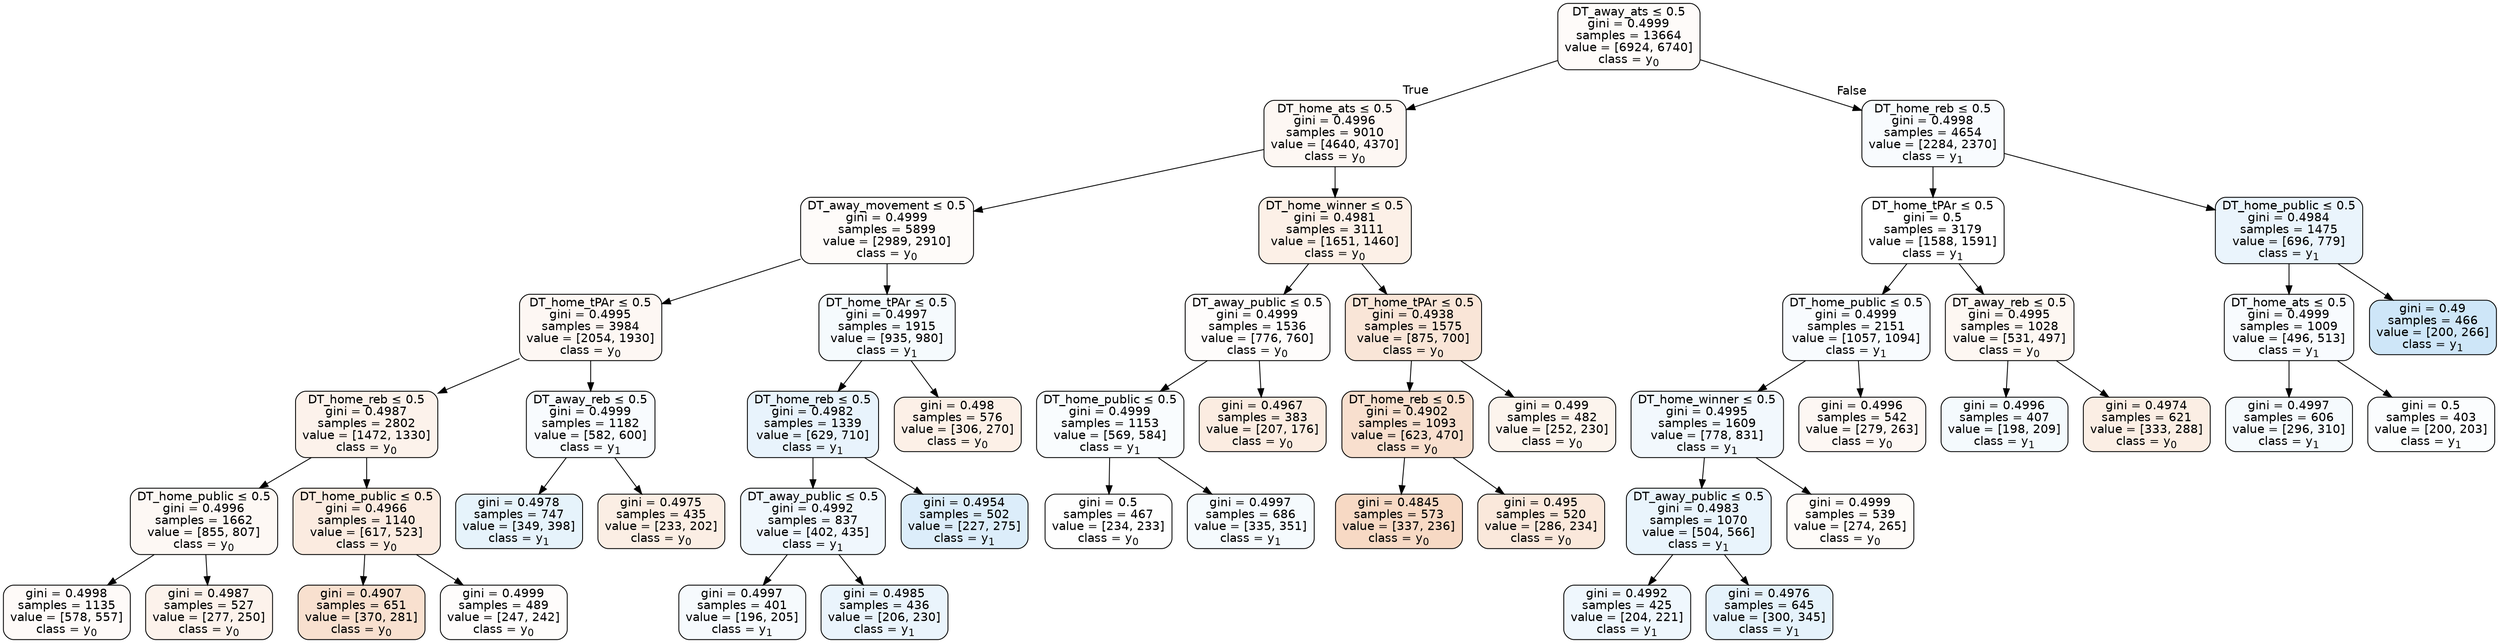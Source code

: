 digraph Tree {
node [shape=box, style="filled, rounded", color="black", fontname=helvetica] ;
edge [fontname=helvetica] ;
0 [label=<DT_away_ats &le; 0.5<br/>gini = 0.4999<br/>samples = 13664<br/>value = [6924, 6740]<br/>class = y<SUB>0</SUB>>, fillcolor="#e5813907"] ;
1 [label=<DT_home_ats &le; 0.5<br/>gini = 0.4996<br/>samples = 9010<br/>value = [4640, 4370]<br/>class = y<SUB>0</SUB>>, fillcolor="#e581390f"] ;
0 -> 1 [labeldistance=2.5, labelangle=45, headlabel="True"] ;
2 [label=<DT_away_movement &le; 0.5<br/>gini = 0.4999<br/>samples = 5899<br/>value = [2989, 2910]<br/>class = y<SUB>0</SUB>>, fillcolor="#e5813907"] ;
1 -> 2 ;
3 [label=<DT_home_tPAr &le; 0.5<br/>gini = 0.4995<br/>samples = 3984<br/>value = [2054, 1930]<br/>class = y<SUB>0</SUB>>, fillcolor="#e581390f"] ;
2 -> 3 ;
4 [label=<DT_home_reb &le; 0.5<br/>gini = 0.4987<br/>samples = 2802<br/>value = [1472, 1330]<br/>class = y<SUB>0</SUB>>, fillcolor="#e5813919"] ;
3 -> 4 ;
5 [label=<DT_home_public &le; 0.5<br/>gini = 0.4996<br/>samples = 1662<br/>value = [855, 807]<br/>class = y<SUB>0</SUB>>, fillcolor="#e581390e"] ;
4 -> 5 ;
6 [label=<gini = 0.4998<br/>samples = 1135<br/>value = [578, 557]<br/>class = y<SUB>0</SUB>>, fillcolor="#e5813909"] ;
5 -> 6 ;
7 [label=<gini = 0.4987<br/>samples = 527<br/>value = [277, 250]<br/>class = y<SUB>0</SUB>>, fillcolor="#e5813919"] ;
5 -> 7 ;
8 [label=<DT_home_public &le; 0.5<br/>gini = 0.4966<br/>samples = 1140<br/>value = [617, 523]<br/>class = y<SUB>0</SUB>>, fillcolor="#e5813927"] ;
4 -> 8 ;
9 [label=<gini = 0.4907<br/>samples = 651<br/>value = [370, 281]<br/>class = y<SUB>0</SUB>>, fillcolor="#e581393d"] ;
8 -> 9 ;
10 [label=<gini = 0.4999<br/>samples = 489<br/>value = [247, 242]<br/>class = y<SUB>0</SUB>>, fillcolor="#e5813905"] ;
8 -> 10 ;
11 [label=<DT_away_reb &le; 0.5<br/>gini = 0.4999<br/>samples = 1182<br/>value = [582, 600]<br/>class = y<SUB>1</SUB>>, fillcolor="#399de508"] ;
3 -> 11 ;
12 [label=<gini = 0.4978<br/>samples = 747<br/>value = [349, 398]<br/>class = y<SUB>1</SUB>>, fillcolor="#399de51f"] ;
11 -> 12 ;
13 [label=<gini = 0.4975<br/>samples = 435<br/>value = [233, 202]<br/>class = y<SUB>0</SUB>>, fillcolor="#e5813922"] ;
11 -> 13 ;
14 [label=<DT_home_tPAr &le; 0.5<br/>gini = 0.4997<br/>samples = 1915<br/>value = [935, 980]<br/>class = y<SUB>1</SUB>>, fillcolor="#399de50c"] ;
2 -> 14 ;
15 [label=<DT_home_reb &le; 0.5<br/>gini = 0.4982<br/>samples = 1339<br/>value = [629, 710]<br/>class = y<SUB>1</SUB>>, fillcolor="#399de51d"] ;
14 -> 15 ;
16 [label=<DT_away_public &le; 0.5<br/>gini = 0.4992<br/>samples = 837<br/>value = [402, 435]<br/>class = y<SUB>1</SUB>>, fillcolor="#399de513"] ;
15 -> 16 ;
17 [label=<gini = 0.4997<br/>samples = 401<br/>value = [196, 205]<br/>class = y<SUB>1</SUB>>, fillcolor="#399de50b"] ;
16 -> 17 ;
18 [label=<gini = 0.4985<br/>samples = 436<br/>value = [206, 230]<br/>class = y<SUB>1</SUB>>, fillcolor="#399de51b"] ;
16 -> 18 ;
19 [label=<gini = 0.4954<br/>samples = 502<br/>value = [227, 275]<br/>class = y<SUB>1</SUB>>, fillcolor="#399de52d"] ;
15 -> 19 ;
20 [label=<gini = 0.498<br/>samples = 576<br/>value = [306, 270]<br/>class = y<SUB>0</SUB>>, fillcolor="#e581391e"] ;
14 -> 20 ;
21 [label=<DT_home_winner &le; 0.5<br/>gini = 0.4981<br/>samples = 3111<br/>value = [1651, 1460]<br/>class = y<SUB>0</SUB>>, fillcolor="#e581391e"] ;
1 -> 21 ;
22 [label=<DT_away_public &le; 0.5<br/>gini = 0.4999<br/>samples = 1536<br/>value = [776, 760]<br/>class = y<SUB>0</SUB>>, fillcolor="#e5813905"] ;
21 -> 22 ;
23 [label=<DT_home_public &le; 0.5<br/>gini = 0.4999<br/>samples = 1153<br/>value = [569, 584]<br/>class = y<SUB>1</SUB>>, fillcolor="#399de507"] ;
22 -> 23 ;
24 [label=<gini = 0.5<br/>samples = 467<br/>value = [234, 233]<br/>class = y<SUB>0</SUB>>, fillcolor="#e5813901"] ;
23 -> 24 ;
25 [label=<gini = 0.4997<br/>samples = 686<br/>value = [335, 351]<br/>class = y<SUB>1</SUB>>, fillcolor="#399de50c"] ;
23 -> 25 ;
26 [label=<gini = 0.4967<br/>samples = 383<br/>value = [207, 176]<br/>class = y<SUB>0</SUB>>, fillcolor="#e5813926"] ;
22 -> 26 ;
27 [label=<DT_home_tPAr &le; 0.5<br/>gini = 0.4938<br/>samples = 1575<br/>value = [875, 700]<br/>class = y<SUB>0</SUB>>, fillcolor="#e5813933"] ;
21 -> 27 ;
28 [label=<DT_home_reb &le; 0.5<br/>gini = 0.4902<br/>samples = 1093<br/>value = [623, 470]<br/>class = y<SUB>0</SUB>>, fillcolor="#e581393f"] ;
27 -> 28 ;
29 [label=<gini = 0.4845<br/>samples = 573<br/>value = [337, 236]<br/>class = y<SUB>0</SUB>>, fillcolor="#e581394c"] ;
28 -> 29 ;
30 [label=<gini = 0.495<br/>samples = 520<br/>value = [286, 234]<br/>class = y<SUB>0</SUB>>, fillcolor="#e581392e"] ;
28 -> 30 ;
31 [label=<gini = 0.499<br/>samples = 482<br/>value = [252, 230]<br/>class = y<SUB>0</SUB>>, fillcolor="#e5813916"] ;
27 -> 31 ;
32 [label=<DT_home_reb &le; 0.5<br/>gini = 0.4998<br/>samples = 4654<br/>value = [2284, 2370]<br/>class = y<SUB>1</SUB>>, fillcolor="#399de509"] ;
0 -> 32 [labeldistance=2.5, labelangle=-45, headlabel="False"] ;
33 [label=<DT_home_tPAr &le; 0.5<br/>gini = 0.5<br/>samples = 3179<br/>value = [1588, 1591]<br/>class = y<SUB>1</SUB>>, fillcolor="#399de500"] ;
32 -> 33 ;
34 [label=<DT_home_public &le; 0.5<br/>gini = 0.4999<br/>samples = 2151<br/>value = [1057, 1094]<br/>class = y<SUB>1</SUB>>, fillcolor="#399de509"] ;
33 -> 34 ;
35 [label=<DT_home_winner &le; 0.5<br/>gini = 0.4995<br/>samples = 1609<br/>value = [778, 831]<br/>class = y<SUB>1</SUB>>, fillcolor="#399de510"] ;
34 -> 35 ;
36 [label=<DT_away_public &le; 0.5<br/>gini = 0.4983<br/>samples = 1070<br/>value = [504, 566]<br/>class = y<SUB>1</SUB>>, fillcolor="#399de51c"] ;
35 -> 36 ;
37 [label=<gini = 0.4992<br/>samples = 425<br/>value = [204, 221]<br/>class = y<SUB>1</SUB>>, fillcolor="#399de514"] ;
36 -> 37 ;
38 [label=<gini = 0.4976<br/>samples = 645<br/>value = [300, 345]<br/>class = y<SUB>1</SUB>>, fillcolor="#399de521"] ;
36 -> 38 ;
39 [label=<gini = 0.4999<br/>samples = 539<br/>value = [274, 265]<br/>class = y<SUB>0</SUB>>, fillcolor="#e5813908"] ;
35 -> 39 ;
40 [label=<gini = 0.4996<br/>samples = 542<br/>value = [279, 263]<br/>class = y<SUB>0</SUB>>, fillcolor="#e581390f"] ;
34 -> 40 ;
41 [label=<DT_away_reb &le; 0.5<br/>gini = 0.4995<br/>samples = 1028<br/>value = [531, 497]<br/>class = y<SUB>0</SUB>>, fillcolor="#e5813910"] ;
33 -> 41 ;
42 [label=<gini = 0.4996<br/>samples = 407<br/>value = [198, 209]<br/>class = y<SUB>1</SUB>>, fillcolor="#399de50d"] ;
41 -> 42 ;
43 [label=<gini = 0.4974<br/>samples = 621<br/>value = [333, 288]<br/>class = y<SUB>0</SUB>>, fillcolor="#e5813922"] ;
41 -> 43 ;
44 [label=<DT_home_public &le; 0.5<br/>gini = 0.4984<br/>samples = 1475<br/>value = [696, 779]<br/>class = y<SUB>1</SUB>>, fillcolor="#399de51b"] ;
32 -> 44 ;
45 [label=<DT_home_ats &le; 0.5<br/>gini = 0.4999<br/>samples = 1009<br/>value = [496, 513]<br/>class = y<SUB>1</SUB>>, fillcolor="#399de508"] ;
44 -> 45 ;
46 [label=<gini = 0.4997<br/>samples = 606<br/>value = [296, 310]<br/>class = y<SUB>1</SUB>>, fillcolor="#399de50c"] ;
45 -> 46 ;
47 [label=<gini = 0.5<br/>samples = 403<br/>value = [200, 203]<br/>class = y<SUB>1</SUB>>, fillcolor="#399de504"] ;
45 -> 47 ;
48 [label=<gini = 0.49<br/>samples = 466<br/>value = [200, 266]<br/>class = y<SUB>1</SUB>>, fillcolor="#399de53f"] ;
44 -> 48 ;
}